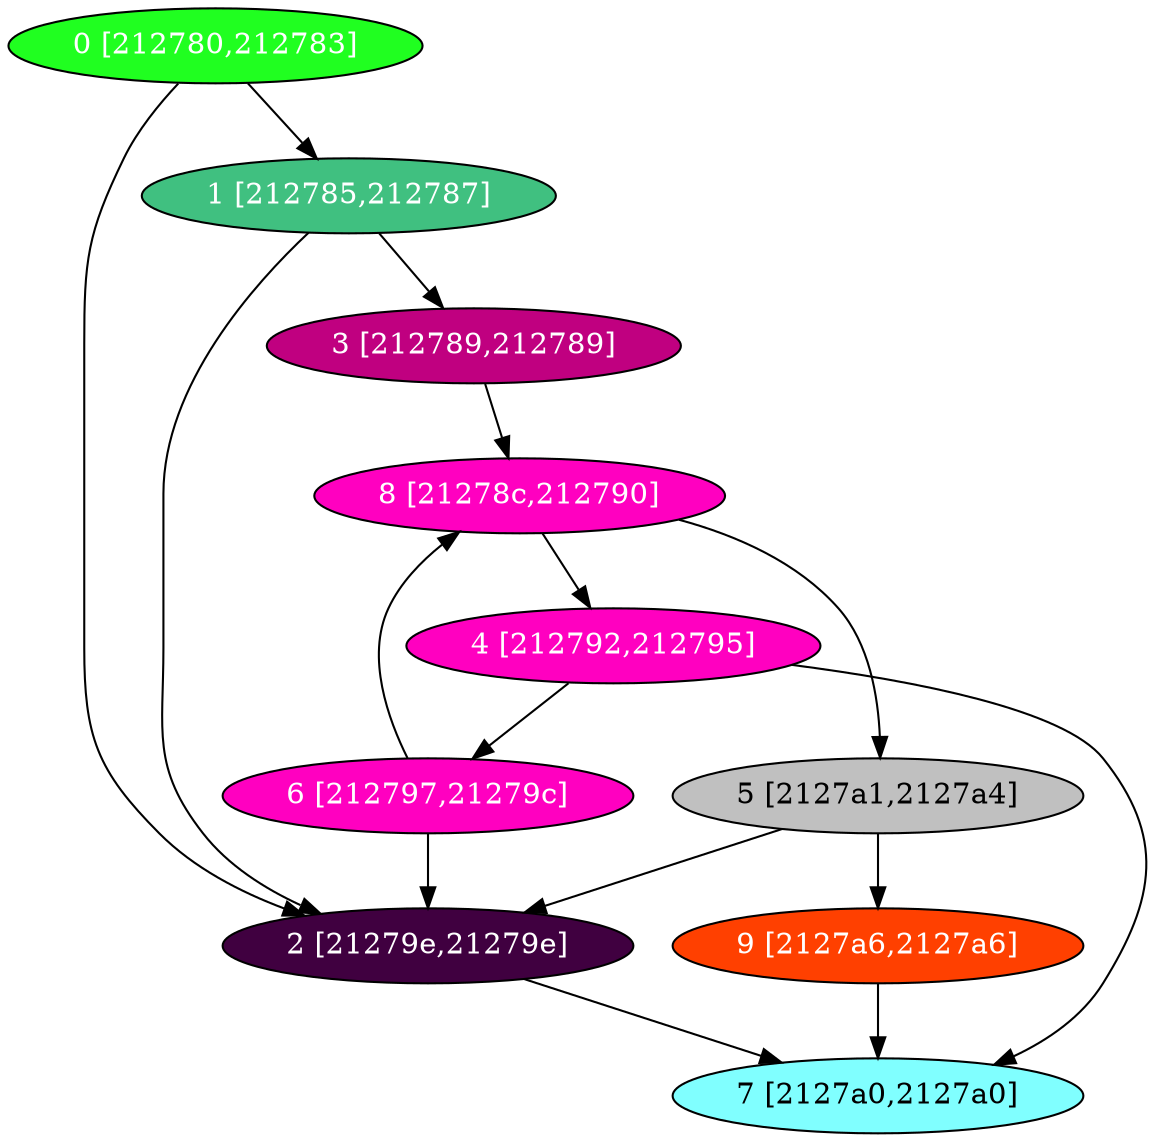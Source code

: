 diGraph libnss3{
	libnss3_0  [style=filled fillcolor="#20FF20" fontcolor="#ffffff" shape=oval label="0 [212780,212783]"]
	libnss3_1  [style=filled fillcolor="#40C080" fontcolor="#ffffff" shape=oval label="1 [212785,212787]"]
	libnss3_2  [style=filled fillcolor="#400040" fontcolor="#ffffff" shape=oval label="2 [21279e,21279e]"]
	libnss3_3  [style=filled fillcolor="#C00080" fontcolor="#ffffff" shape=oval label="3 [212789,212789]"]
	libnss3_4  [style=filled fillcolor="#FF00C0" fontcolor="#ffffff" shape=oval label="4 [212792,212795]"]
	libnss3_5  [style=filled fillcolor="#C0C0C0" fontcolor="#000000" shape=oval label="5 [2127a1,2127a4]"]
	libnss3_6  [style=filled fillcolor="#FF00C0" fontcolor="#ffffff" shape=oval label="6 [212797,21279c]"]
	libnss3_7  [style=filled fillcolor="#80FFFF" fontcolor="#000000" shape=oval label="7 [2127a0,2127a0]"]
	libnss3_8  [style=filled fillcolor="#FF00C0" fontcolor="#ffffff" shape=oval label="8 [21278c,212790]"]
	libnss3_9  [style=filled fillcolor="#FF4000" fontcolor="#ffffff" shape=oval label="9 [2127a6,2127a6]"]

	libnss3_0 -> libnss3_1
	libnss3_0 -> libnss3_2
	libnss3_1 -> libnss3_2
	libnss3_1 -> libnss3_3
	libnss3_2 -> libnss3_7
	libnss3_3 -> libnss3_8
	libnss3_4 -> libnss3_6
	libnss3_4 -> libnss3_7
	libnss3_5 -> libnss3_2
	libnss3_5 -> libnss3_9
	libnss3_6 -> libnss3_2
	libnss3_6 -> libnss3_8
	libnss3_8 -> libnss3_4
	libnss3_8 -> libnss3_5
	libnss3_9 -> libnss3_7
}